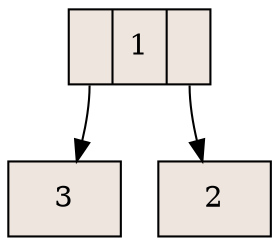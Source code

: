 digraph grafica {
rankdir=TB;
node [shape = record, style=filled, fillcolor=seashell2];
nodo1 [label ="<C0>|1|<C1>"];
nodo3 [label ="3"];
nodo1:C0->nodo3;
nodo2 [label ="2"];
nodo1:C1->nodo2;
}
